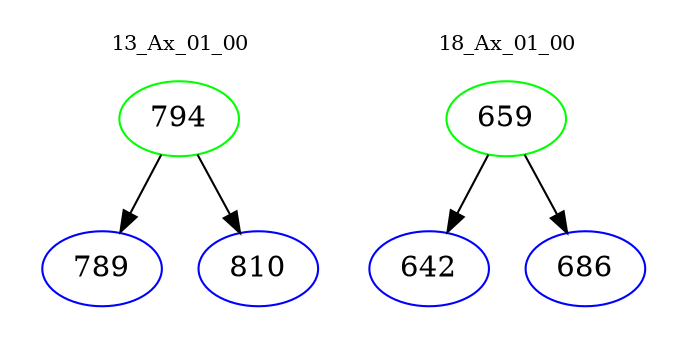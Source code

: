 digraph{
subgraph cluster_0 {
color = white
label = "13_Ax_01_00";
fontsize=10;
T0_794 [label="794", color="green"]
T0_794 -> T0_789 [color="black"]
T0_789 [label="789", color="blue"]
T0_794 -> T0_810 [color="black"]
T0_810 [label="810", color="blue"]
}
subgraph cluster_1 {
color = white
label = "18_Ax_01_00";
fontsize=10;
T1_659 [label="659", color="green"]
T1_659 -> T1_642 [color="black"]
T1_642 [label="642", color="blue"]
T1_659 -> T1_686 [color="black"]
T1_686 [label="686", color="blue"]
}
}
